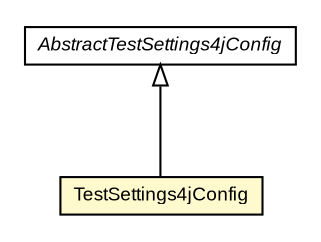 #!/usr/local/bin/dot
#
# Class diagram 
# Generated by UMLGraph version R5_6 (http://www.umlgraph.org/)
#

digraph G {
	edge [fontname="arial",fontsize=10,labelfontname="arial",labelfontsize=10];
	node [fontname="arial",fontsize=10,shape=plaintext];
	nodesep=0.25;
	ranksep=0.5;
	// org.settings4j.config.TestSettings4jConfig
	c977 [label=<<table title="org.settings4j.config.TestSettings4jConfig" border="0" cellborder="1" cellspacing="0" cellpadding="2" port="p" bgcolor="lemonChiffon" href="./TestSettings4jConfig.html">
		<tr><td><table border="0" cellspacing="0" cellpadding="1">
<tr><td align="center" balign="center"> TestSettings4jConfig </td></tr>
		</table></td></tr>
		</table>>, URL="./TestSettings4jConfig.html", fontname="arial", fontcolor="black", fontsize=9.0];
	// org.settings4j.config.AbstractTestSettings4jConfig
	c979 [label=<<table title="org.settings4j.config.AbstractTestSettings4jConfig" border="0" cellborder="1" cellspacing="0" cellpadding="2" port="p" href="./AbstractTestSettings4jConfig.html">
		<tr><td><table border="0" cellspacing="0" cellpadding="1">
<tr><td align="center" balign="center"><font face="arial italic"> AbstractTestSettings4jConfig </font></td></tr>
		</table></td></tr>
		</table>>, URL="./AbstractTestSettings4jConfig.html", fontname="arial", fontcolor="black", fontsize=9.0];
	//org.settings4j.config.TestSettings4jConfig extends org.settings4j.config.AbstractTestSettings4jConfig
	c979:p -> c977:p [dir=back,arrowtail=empty];
}

